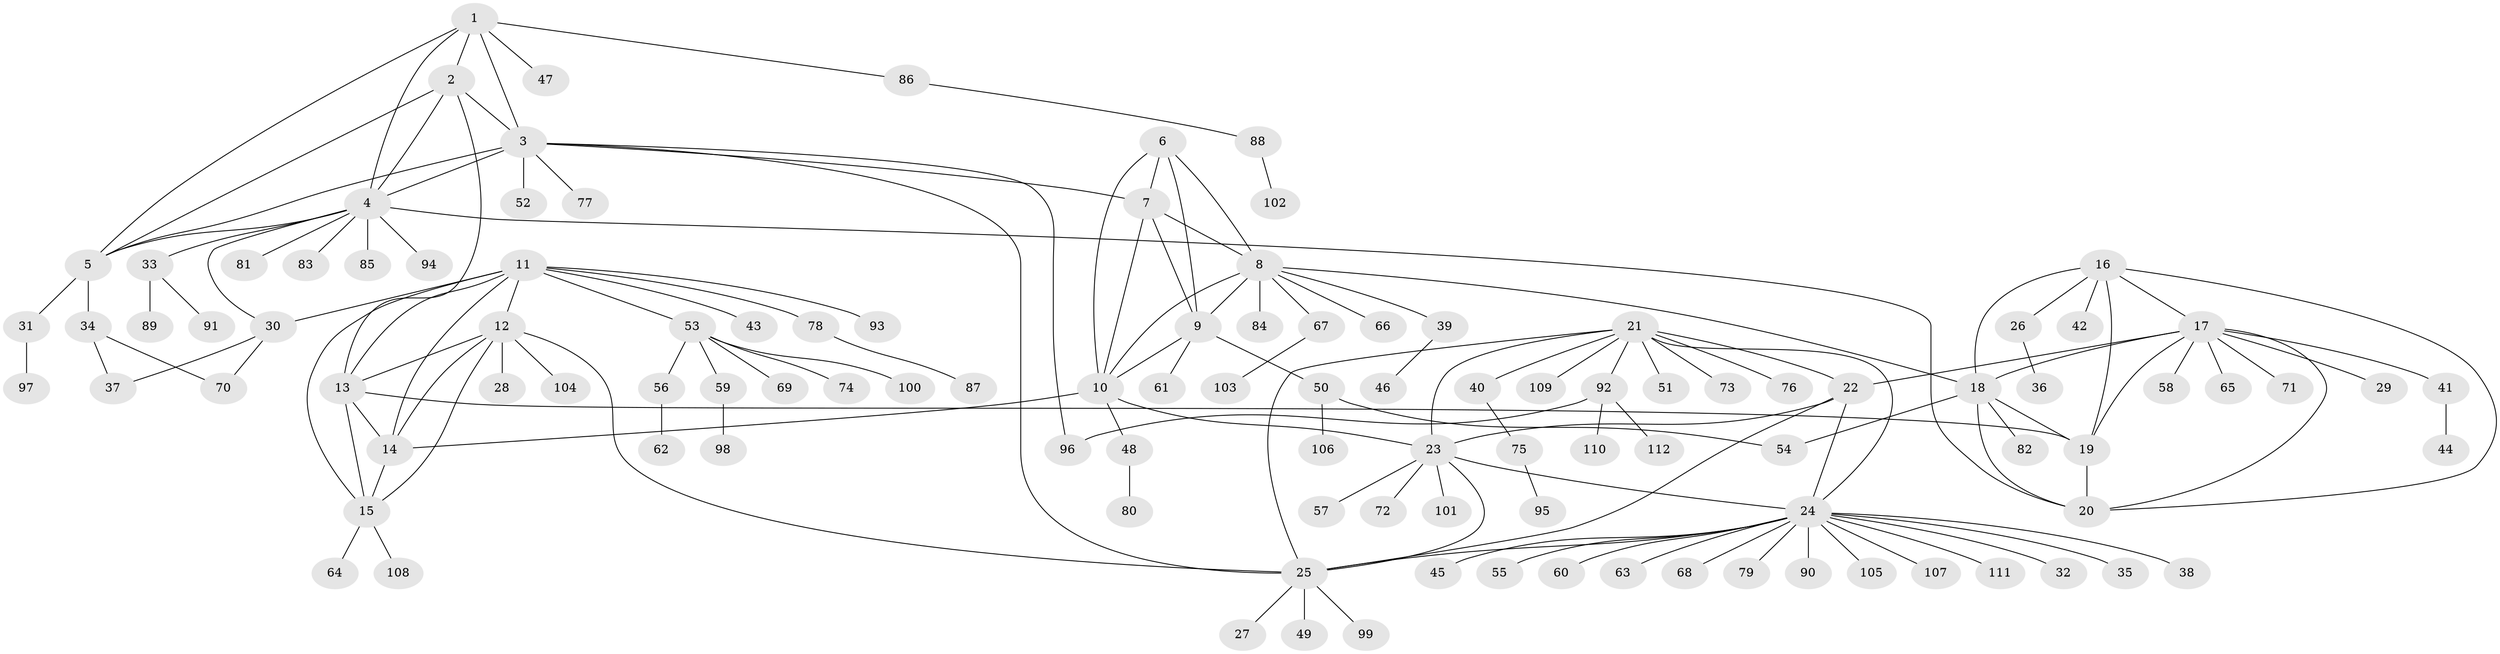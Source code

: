 // coarse degree distribution, {5: 0.08860759493670886, 6: 0.05063291139240506, 4: 0.05063291139240506, 2: 0.10126582278481013, 1: 0.5949367088607594, 7: 0.02531645569620253, 16: 0.012658227848101266, 8: 0.0379746835443038, 3: 0.012658227848101266, 9: 0.012658227848101266, 10: 0.012658227848101266}
// Generated by graph-tools (version 1.1) at 2025/37/03/04/25 23:37:41]
// undirected, 112 vertices, 152 edges
graph export_dot {
  node [color=gray90,style=filled];
  1;
  2;
  3;
  4;
  5;
  6;
  7;
  8;
  9;
  10;
  11;
  12;
  13;
  14;
  15;
  16;
  17;
  18;
  19;
  20;
  21;
  22;
  23;
  24;
  25;
  26;
  27;
  28;
  29;
  30;
  31;
  32;
  33;
  34;
  35;
  36;
  37;
  38;
  39;
  40;
  41;
  42;
  43;
  44;
  45;
  46;
  47;
  48;
  49;
  50;
  51;
  52;
  53;
  54;
  55;
  56;
  57;
  58;
  59;
  60;
  61;
  62;
  63;
  64;
  65;
  66;
  67;
  68;
  69;
  70;
  71;
  72;
  73;
  74;
  75;
  76;
  77;
  78;
  79;
  80;
  81;
  82;
  83;
  84;
  85;
  86;
  87;
  88;
  89;
  90;
  91;
  92;
  93;
  94;
  95;
  96;
  97;
  98;
  99;
  100;
  101;
  102;
  103;
  104;
  105;
  106;
  107;
  108;
  109;
  110;
  111;
  112;
  1 -- 2;
  1 -- 3;
  1 -- 4;
  1 -- 5;
  1 -- 47;
  1 -- 86;
  2 -- 3;
  2 -- 4;
  2 -- 5;
  2 -- 13;
  3 -- 4;
  3 -- 5;
  3 -- 7;
  3 -- 25;
  3 -- 52;
  3 -- 77;
  3 -- 96;
  4 -- 5;
  4 -- 20;
  4 -- 30;
  4 -- 33;
  4 -- 81;
  4 -- 83;
  4 -- 85;
  4 -- 94;
  5 -- 31;
  5 -- 34;
  6 -- 7;
  6 -- 8;
  6 -- 9;
  6 -- 10;
  7 -- 8;
  7 -- 9;
  7 -- 10;
  8 -- 9;
  8 -- 10;
  8 -- 18;
  8 -- 39;
  8 -- 66;
  8 -- 67;
  8 -- 84;
  9 -- 10;
  9 -- 50;
  9 -- 61;
  10 -- 14;
  10 -- 23;
  10 -- 48;
  11 -- 12;
  11 -- 13;
  11 -- 14;
  11 -- 15;
  11 -- 30;
  11 -- 43;
  11 -- 53;
  11 -- 78;
  11 -- 93;
  12 -- 13;
  12 -- 14;
  12 -- 15;
  12 -- 25;
  12 -- 28;
  12 -- 104;
  13 -- 14;
  13 -- 15;
  13 -- 19;
  14 -- 15;
  15 -- 64;
  15 -- 108;
  16 -- 17;
  16 -- 18;
  16 -- 19;
  16 -- 20;
  16 -- 26;
  16 -- 42;
  17 -- 18;
  17 -- 19;
  17 -- 20;
  17 -- 22;
  17 -- 29;
  17 -- 41;
  17 -- 58;
  17 -- 65;
  17 -- 71;
  18 -- 19;
  18 -- 20;
  18 -- 54;
  18 -- 82;
  19 -- 20;
  21 -- 22;
  21 -- 23;
  21 -- 24;
  21 -- 25;
  21 -- 40;
  21 -- 51;
  21 -- 73;
  21 -- 76;
  21 -- 92;
  21 -- 109;
  22 -- 23;
  22 -- 24;
  22 -- 25;
  23 -- 24;
  23 -- 25;
  23 -- 57;
  23 -- 72;
  23 -- 101;
  24 -- 25;
  24 -- 32;
  24 -- 35;
  24 -- 38;
  24 -- 45;
  24 -- 55;
  24 -- 60;
  24 -- 63;
  24 -- 68;
  24 -- 79;
  24 -- 90;
  24 -- 105;
  24 -- 107;
  24 -- 111;
  25 -- 27;
  25 -- 49;
  25 -- 99;
  26 -- 36;
  30 -- 37;
  30 -- 70;
  31 -- 97;
  33 -- 89;
  33 -- 91;
  34 -- 37;
  34 -- 70;
  39 -- 46;
  40 -- 75;
  41 -- 44;
  48 -- 80;
  50 -- 54;
  50 -- 106;
  53 -- 56;
  53 -- 59;
  53 -- 69;
  53 -- 74;
  53 -- 100;
  56 -- 62;
  59 -- 98;
  67 -- 103;
  75 -- 95;
  78 -- 87;
  86 -- 88;
  88 -- 102;
  92 -- 96;
  92 -- 110;
  92 -- 112;
}
